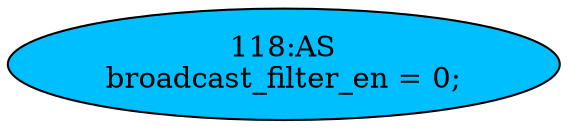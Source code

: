 strict digraph "" {
	node [label="\N"];
	"118:AS"	 [ast="<pyverilog.vparser.ast.Assign object at 0x7fdff6ff3710>",
		def_var="['broadcast_filter_en']",
		fillcolor=deepskyblue,
		label="118:AS
broadcast_filter_en = 0;",
		statements="[]",
		style=filled,
		typ=Assign,
		use_var="[]"];
}
